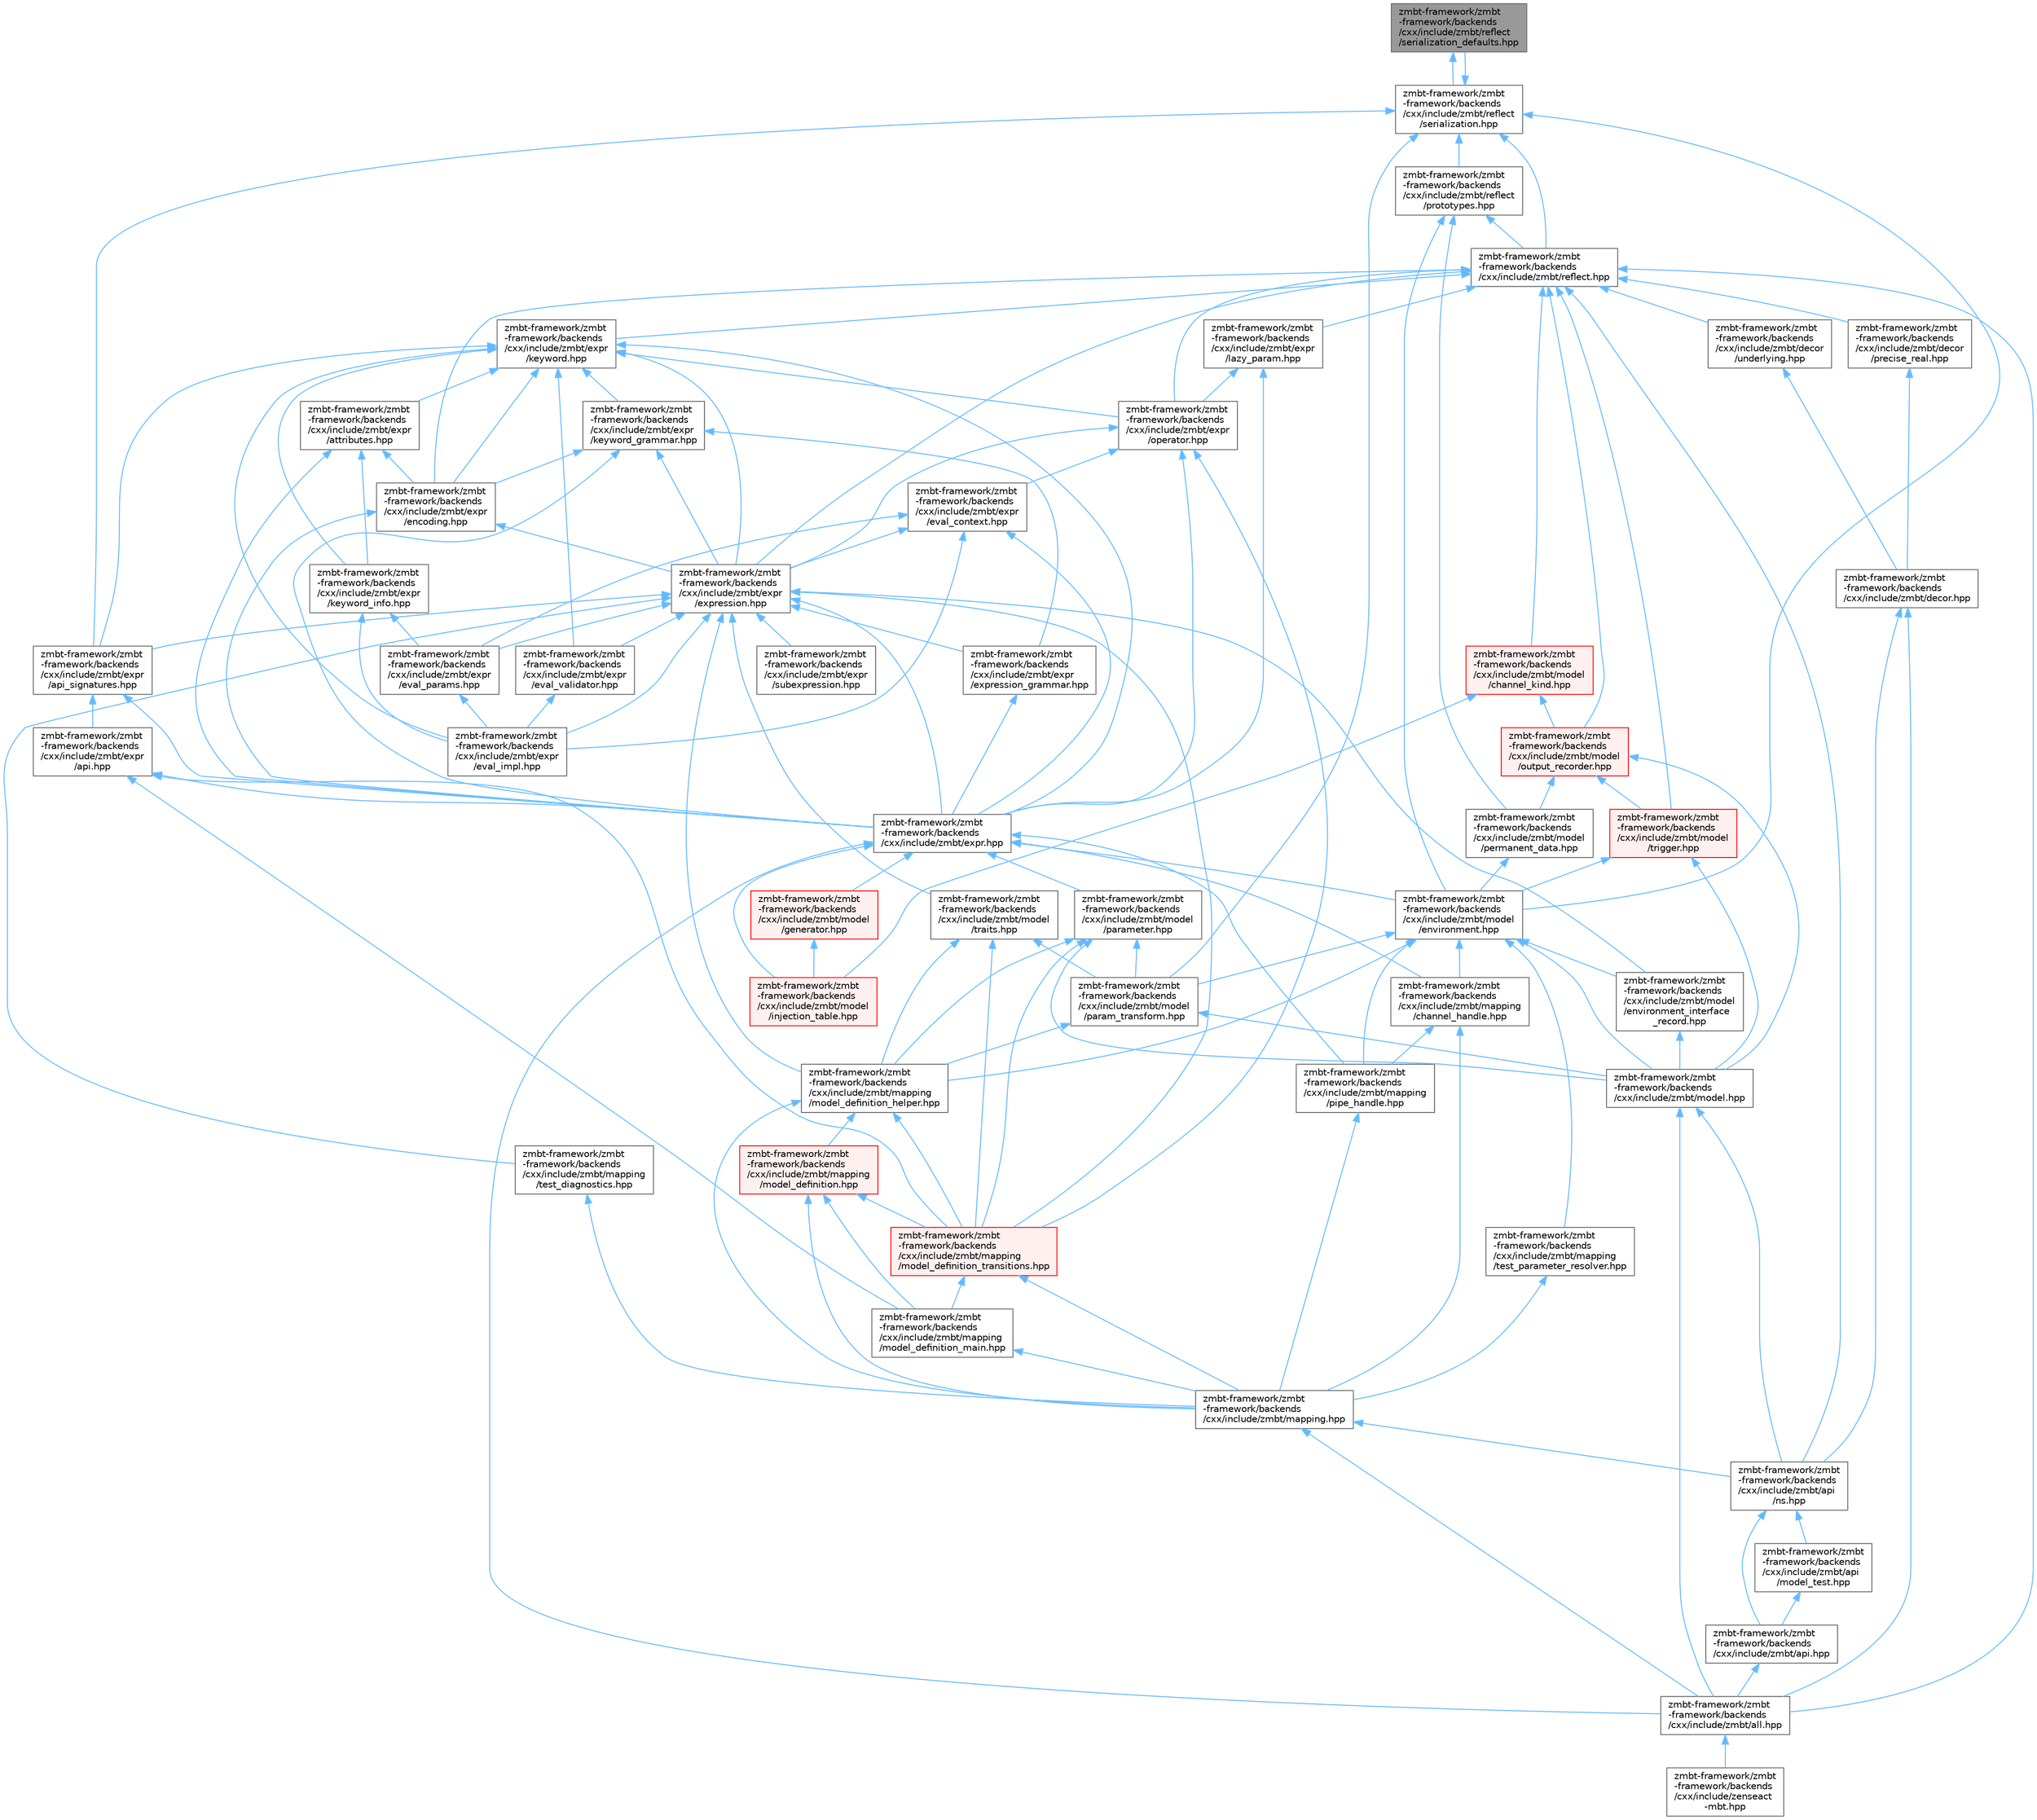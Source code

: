digraph "zmbt-framework/zmbt-framework/backends/cxx/include/zmbt/reflect/serialization_defaults.hpp"
{
 // LATEX_PDF_SIZE
  bgcolor="transparent";
  edge [fontname=Helvetica,fontsize=10,labelfontname=Helvetica,labelfontsize=10];
  node [fontname=Helvetica,fontsize=10,shape=box,height=0.2,width=0.4];
  Node1 [id="Node000001",label="zmbt-framework/zmbt\l-framework/backends\l/cxx/include/zmbt/reflect\l/serialization_defaults.hpp",height=0.2,width=0.4,color="gray40", fillcolor="grey60", style="filled", fontcolor="black",tooltip=" "];
  Node1 -> Node2 [id="edge1_Node000001_Node000002",dir="back",color="steelblue1",style="solid",tooltip=" "];
  Node2 [id="Node000002",label="zmbt-framework/zmbt\l-framework/backends\l/cxx/include/zmbt/reflect\l/serialization.hpp",height=0.2,width=0.4,color="grey40", fillcolor="white", style="filled",URL="$serialization_8hpp.html",tooltip=" "];
  Node2 -> Node3 [id="edge2_Node000002_Node000003",dir="back",color="steelblue1",style="solid",tooltip=" "];
  Node3 [id="Node000003",label="zmbt-framework/zmbt\l-framework/backends\l/cxx/include/zmbt/expr\l/api_signatures.hpp",height=0.2,width=0.4,color="grey40", fillcolor="white", style="filled",URL="$api__signatures_8hpp.html",tooltip=" "];
  Node3 -> Node4 [id="edge3_Node000003_Node000004",dir="back",color="steelblue1",style="solid",tooltip=" "];
  Node4 [id="Node000004",label="zmbt-framework/zmbt\l-framework/backends\l/cxx/include/zmbt/expr.hpp",height=0.2,width=0.4,color="grey40", fillcolor="white", style="filled",URL="$expr_8hpp.html",tooltip=" "];
  Node4 -> Node5 [id="edge4_Node000004_Node000005",dir="back",color="steelblue1",style="solid",tooltip=" "];
  Node5 [id="Node000005",label="zmbt-framework/zmbt\l-framework/backends\l/cxx/include/zmbt/all.hpp",height=0.2,width=0.4,color="grey40", fillcolor="white", style="filled",URL="$all_8hpp.html",tooltip=" "];
  Node5 -> Node6 [id="edge5_Node000005_Node000006",dir="back",color="steelblue1",style="solid",tooltip=" "];
  Node6 [id="Node000006",label="zmbt-framework/zmbt\l-framework/backends\l/cxx/include/zenseact\l-mbt.hpp",height=0.2,width=0.4,color="grey40", fillcolor="white", style="filled",URL="$zenseact-mbt_8hpp.html",tooltip=" "];
  Node4 -> Node7 [id="edge6_Node000004_Node000007",dir="back",color="steelblue1",style="solid",tooltip=" "];
  Node7 [id="Node000007",label="zmbt-framework/zmbt\l-framework/backends\l/cxx/include/zmbt/mapping\l/channel_handle.hpp",height=0.2,width=0.4,color="grey40", fillcolor="white", style="filled",URL="$channel__handle_8hpp.html",tooltip=" "];
  Node7 -> Node8 [id="edge7_Node000007_Node000008",dir="back",color="steelblue1",style="solid",tooltip=" "];
  Node8 [id="Node000008",label="zmbt-framework/zmbt\l-framework/backends\l/cxx/include/zmbt/mapping.hpp",height=0.2,width=0.4,color="grey40", fillcolor="white", style="filled",URL="$mapping_8hpp.html",tooltip=" "];
  Node8 -> Node5 [id="edge8_Node000008_Node000005",dir="back",color="steelblue1",style="solid",tooltip=" "];
  Node8 -> Node9 [id="edge9_Node000008_Node000009",dir="back",color="steelblue1",style="solid",tooltip=" "];
  Node9 [id="Node000009",label="zmbt-framework/zmbt\l-framework/backends\l/cxx/include/zmbt/api\l/ns.hpp",height=0.2,width=0.4,color="grey40", fillcolor="white", style="filled",URL="$ns_8hpp.html",tooltip=" "];
  Node9 -> Node10 [id="edge10_Node000009_Node000010",dir="back",color="steelblue1",style="solid",tooltip=" "];
  Node10 [id="Node000010",label="zmbt-framework/zmbt\l-framework/backends\l/cxx/include/zmbt/api.hpp",height=0.2,width=0.4,color="grey40", fillcolor="white", style="filled",URL="$api_8hpp.html",tooltip=" "];
  Node10 -> Node5 [id="edge11_Node000010_Node000005",dir="back",color="steelblue1",style="solid",tooltip=" "];
  Node9 -> Node11 [id="edge12_Node000009_Node000011",dir="back",color="steelblue1",style="solid",tooltip=" "];
  Node11 [id="Node000011",label="zmbt-framework/zmbt\l-framework/backends\l/cxx/include/zmbt/api\l/model_test.hpp",height=0.2,width=0.4,color="grey40", fillcolor="white", style="filled",URL="$model__test_8hpp.html",tooltip=" "];
  Node11 -> Node10 [id="edge13_Node000011_Node000010",dir="back",color="steelblue1",style="solid",tooltip=" "];
  Node7 -> Node12 [id="edge14_Node000007_Node000012",dir="back",color="steelblue1",style="solid",tooltip=" "];
  Node12 [id="Node000012",label="zmbt-framework/zmbt\l-framework/backends\l/cxx/include/zmbt/mapping\l/pipe_handle.hpp",height=0.2,width=0.4,color="grey40", fillcolor="white", style="filled",URL="$pipe__handle_8hpp.html",tooltip=" "];
  Node12 -> Node8 [id="edge15_Node000012_Node000008",dir="back",color="steelblue1",style="solid",tooltip=" "];
  Node4 -> Node12 [id="edge16_Node000004_Node000012",dir="back",color="steelblue1",style="solid",tooltip=" "];
  Node4 -> Node13 [id="edge17_Node000004_Node000013",dir="back",color="steelblue1",style="solid",tooltip=" "];
  Node13 [id="Node000013",label="zmbt-framework/zmbt\l-framework/backends\l/cxx/include/zmbt/model\l/environment.hpp",height=0.2,width=0.4,color="grey40", fillcolor="white", style="filled",URL="$environment_8hpp.html",tooltip=" "];
  Node13 -> Node7 [id="edge18_Node000013_Node000007",dir="back",color="steelblue1",style="solid",tooltip=" "];
  Node13 -> Node14 [id="edge19_Node000013_Node000014",dir="back",color="steelblue1",style="solid",tooltip=" "];
  Node14 [id="Node000014",label="zmbt-framework/zmbt\l-framework/backends\l/cxx/include/zmbt/mapping\l/model_definition_helper.hpp",height=0.2,width=0.4,color="grey40", fillcolor="white", style="filled",URL="$model__definition__helper_8hpp.html",tooltip=" "];
  Node14 -> Node8 [id="edge20_Node000014_Node000008",dir="back",color="steelblue1",style="solid",tooltip=" "];
  Node14 -> Node15 [id="edge21_Node000014_Node000015",dir="back",color="steelblue1",style="solid",tooltip=" "];
  Node15 [id="Node000015",label="zmbt-framework/zmbt\l-framework/backends\l/cxx/include/zmbt/mapping\l/model_definition.hpp",height=0.2,width=0.4,color="red", fillcolor="#FFF0F0", style="filled",URL="$model__definition_8hpp.html",tooltip=" "];
  Node15 -> Node8 [id="edge22_Node000015_Node000008",dir="back",color="steelblue1",style="solid",tooltip=" "];
  Node15 -> Node16 [id="edge23_Node000015_Node000016",dir="back",color="steelblue1",style="solid",tooltip=" "];
  Node16 [id="Node000016",label="zmbt-framework/zmbt\l-framework/backends\l/cxx/include/zmbt/mapping\l/model_definition_main.hpp",height=0.2,width=0.4,color="grey40", fillcolor="white", style="filled",URL="$model__definition__main_8hpp.html",tooltip=" "];
  Node16 -> Node8 [id="edge24_Node000016_Node000008",dir="back",color="steelblue1",style="solid",tooltip=" "];
  Node15 -> Node19 [id="edge25_Node000015_Node000019",dir="back",color="steelblue1",style="solid",tooltip=" "];
  Node19 [id="Node000019",label="zmbt-framework/zmbt\l-framework/backends\l/cxx/include/zmbt/mapping\l/model_definition_transitions.hpp",height=0.2,width=0.4,color="red", fillcolor="#FFF0F0", style="filled",URL="$model__definition__transitions_8hpp.html",tooltip=" "];
  Node19 -> Node8 [id="edge26_Node000019_Node000008",dir="back",color="steelblue1",style="solid",tooltip=" "];
  Node19 -> Node16 [id="edge27_Node000019_Node000016",dir="back",color="steelblue1",style="solid",tooltip=" "];
  Node14 -> Node19 [id="edge28_Node000014_Node000019",dir="back",color="steelblue1",style="solid",tooltip=" "];
  Node13 -> Node12 [id="edge29_Node000013_Node000012",dir="back",color="steelblue1",style="solid",tooltip=" "];
  Node13 -> Node20 [id="edge30_Node000013_Node000020",dir="back",color="steelblue1",style="solid",tooltip=" "];
  Node20 [id="Node000020",label="zmbt-framework/zmbt\l-framework/backends\l/cxx/include/zmbt/mapping\l/test_parameter_resolver.hpp",height=0.2,width=0.4,color="grey40", fillcolor="white", style="filled",URL="$test__parameter__resolver_8hpp.html",tooltip=" "];
  Node20 -> Node8 [id="edge31_Node000020_Node000008",dir="back",color="steelblue1",style="solid",tooltip=" "];
  Node13 -> Node21 [id="edge32_Node000013_Node000021",dir="back",color="steelblue1",style="solid",tooltip=" "];
  Node21 [id="Node000021",label="zmbt-framework/zmbt\l-framework/backends\l/cxx/include/zmbt/model.hpp",height=0.2,width=0.4,color="grey40", fillcolor="white", style="filled",URL="$model_8hpp.html",tooltip=" "];
  Node21 -> Node5 [id="edge33_Node000021_Node000005",dir="back",color="steelblue1",style="solid",tooltip=" "];
  Node21 -> Node9 [id="edge34_Node000021_Node000009",dir="back",color="steelblue1",style="solid",tooltip=" "];
  Node13 -> Node22 [id="edge35_Node000013_Node000022",dir="back",color="steelblue1",style="solid",tooltip=" "];
  Node22 [id="Node000022",label="zmbt-framework/zmbt\l-framework/backends\l/cxx/include/zmbt/model\l/environment_interface\l_record.hpp",height=0.2,width=0.4,color="grey40", fillcolor="white", style="filled",URL="$environment__interface__record_8hpp.html",tooltip=" "];
  Node22 -> Node21 [id="edge36_Node000022_Node000021",dir="back",color="steelblue1",style="solid",tooltip=" "];
  Node13 -> Node23 [id="edge37_Node000013_Node000023",dir="back",color="steelblue1",style="solid",tooltip=" "];
  Node23 [id="Node000023",label="zmbt-framework/zmbt\l-framework/backends\l/cxx/include/zmbt/model\l/param_transform.hpp",height=0.2,width=0.4,color="grey40", fillcolor="white", style="filled",URL="$param__transform_8hpp.html",tooltip=" "];
  Node23 -> Node14 [id="edge38_Node000023_Node000014",dir="back",color="steelblue1",style="solid",tooltip=" "];
  Node23 -> Node21 [id="edge39_Node000023_Node000021",dir="back",color="steelblue1",style="solid",tooltip=" "];
  Node4 -> Node24 [id="edge40_Node000004_Node000024",dir="back",color="steelblue1",style="solid",tooltip=" "];
  Node24 [id="Node000024",label="zmbt-framework/zmbt\l-framework/backends\l/cxx/include/zmbt/model\l/generator.hpp",height=0.2,width=0.4,color="red", fillcolor="#FFF0F0", style="filled",URL="$generator_8hpp.html",tooltip=" "];
  Node24 -> Node26 [id="edge41_Node000024_Node000026",dir="back",color="steelblue1",style="solid",tooltip=" "];
  Node26 [id="Node000026",label="zmbt-framework/zmbt\l-framework/backends\l/cxx/include/zmbt/model\l/injection_table.hpp",height=0.2,width=0.4,color="red", fillcolor="#FFF0F0", style="filled",URL="$injection__table_8hpp.html",tooltip=" "];
  Node4 -> Node26 [id="edge42_Node000004_Node000026",dir="back",color="steelblue1",style="solid",tooltip=" "];
  Node4 -> Node27 [id="edge43_Node000004_Node000027",dir="back",color="steelblue1",style="solid",tooltip=" "];
  Node27 [id="Node000027",label="zmbt-framework/zmbt\l-framework/backends\l/cxx/include/zmbt/model\l/parameter.hpp",height=0.2,width=0.4,color="grey40", fillcolor="white", style="filled",URL="$parameter_8hpp.html",tooltip=" "];
  Node27 -> Node14 [id="edge44_Node000027_Node000014",dir="back",color="steelblue1",style="solid",tooltip=" "];
  Node27 -> Node19 [id="edge45_Node000027_Node000019",dir="back",color="steelblue1",style="solid",tooltip=" "];
  Node27 -> Node21 [id="edge46_Node000027_Node000021",dir="back",color="steelblue1",style="solid",tooltip=" "];
  Node27 -> Node23 [id="edge47_Node000027_Node000023",dir="back",color="steelblue1",style="solid",tooltip=" "];
  Node3 -> Node28 [id="edge48_Node000003_Node000028",dir="back",color="steelblue1",style="solid",tooltip=" "];
  Node28 [id="Node000028",label="zmbt-framework/zmbt\l-framework/backends\l/cxx/include/zmbt/expr\l/api.hpp",height=0.2,width=0.4,color="grey40", fillcolor="white", style="filled",URL="$expr_2api_8hpp.html",tooltip=" "];
  Node28 -> Node4 [id="edge49_Node000028_Node000004",dir="back",color="steelblue1",style="solid",tooltip=" "];
  Node28 -> Node16 [id="edge50_Node000028_Node000016",dir="back",color="steelblue1",style="solid",tooltip=" "];
  Node28 -> Node19 [id="edge51_Node000028_Node000019",dir="back",color="steelblue1",style="solid",tooltip=" "];
  Node2 -> Node13 [id="edge52_Node000002_Node000013",dir="back",color="steelblue1",style="solid",tooltip=" "];
  Node2 -> Node23 [id="edge53_Node000002_Node000023",dir="back",color="steelblue1",style="solid",tooltip=" "];
  Node2 -> Node29 [id="edge54_Node000002_Node000029",dir="back",color="steelblue1",style="solid",tooltip=" "];
  Node29 [id="Node000029",label="zmbt-framework/zmbt\l-framework/backends\l/cxx/include/zmbt/reflect.hpp",height=0.2,width=0.4,color="grey40", fillcolor="white", style="filled",URL="$reflect_8hpp.html",tooltip=" "];
  Node29 -> Node5 [id="edge55_Node000029_Node000005",dir="back",color="steelblue1",style="solid",tooltip=" "];
  Node29 -> Node9 [id="edge56_Node000029_Node000009",dir="back",color="steelblue1",style="solid",tooltip=" "];
  Node29 -> Node30 [id="edge57_Node000029_Node000030",dir="back",color="steelblue1",style="solid",tooltip=" "];
  Node30 [id="Node000030",label="zmbt-framework/zmbt\l-framework/backends\l/cxx/include/zmbt/decor\l/precise_real.hpp",height=0.2,width=0.4,color="grey40", fillcolor="white", style="filled",URL="$precise__real_8hpp.html",tooltip=" "];
  Node30 -> Node31 [id="edge58_Node000030_Node000031",dir="back",color="steelblue1",style="solid",tooltip=" "];
  Node31 [id="Node000031",label="zmbt-framework/zmbt\l-framework/backends\l/cxx/include/zmbt/decor.hpp",height=0.2,width=0.4,color="grey40", fillcolor="white", style="filled",URL="$decor_8hpp.html",tooltip=" "];
  Node31 -> Node5 [id="edge59_Node000031_Node000005",dir="back",color="steelblue1",style="solid",tooltip=" "];
  Node31 -> Node9 [id="edge60_Node000031_Node000009",dir="back",color="steelblue1",style="solid",tooltip=" "];
  Node29 -> Node32 [id="edge61_Node000029_Node000032",dir="back",color="steelblue1",style="solid",tooltip=" "];
  Node32 [id="Node000032",label="zmbt-framework/zmbt\l-framework/backends\l/cxx/include/zmbt/decor\l/underlying.hpp",height=0.2,width=0.4,color="grey40", fillcolor="white", style="filled",URL="$underlying_8hpp.html",tooltip=" "];
  Node32 -> Node31 [id="edge62_Node000032_Node000031",dir="back",color="steelblue1",style="solid",tooltip=" "];
  Node29 -> Node33 [id="edge63_Node000029_Node000033",dir="back",color="steelblue1",style="solid",tooltip=" "];
  Node33 [id="Node000033",label="zmbt-framework/zmbt\l-framework/backends\l/cxx/include/zmbt/expr\l/encoding.hpp",height=0.2,width=0.4,color="grey40", fillcolor="white", style="filled",URL="$encoding_8hpp.html",tooltip=" "];
  Node33 -> Node4 [id="edge64_Node000033_Node000004",dir="back",color="steelblue1",style="solid",tooltip=" "];
  Node33 -> Node34 [id="edge65_Node000033_Node000034",dir="back",color="steelblue1",style="solid",tooltip=" "];
  Node34 [id="Node000034",label="zmbt-framework/zmbt\l-framework/backends\l/cxx/include/zmbt/expr\l/expression.hpp",height=0.2,width=0.4,color="grey40", fillcolor="white", style="filled",URL="$expression_8hpp.html",tooltip=" "];
  Node34 -> Node4 [id="edge66_Node000034_Node000004",dir="back",color="steelblue1",style="solid",tooltip=" "];
  Node34 -> Node3 [id="edge67_Node000034_Node000003",dir="back",color="steelblue1",style="solid",tooltip=" "];
  Node34 -> Node35 [id="edge68_Node000034_Node000035",dir="back",color="steelblue1",style="solid",tooltip=" "];
  Node35 [id="Node000035",label="zmbt-framework/zmbt\l-framework/backends\l/cxx/include/zmbt/expr\l/eval_impl.hpp",height=0.2,width=0.4,color="grey40", fillcolor="white", style="filled",URL="$eval__impl_8hpp.html",tooltip=" "];
  Node34 -> Node36 [id="edge69_Node000034_Node000036",dir="back",color="steelblue1",style="solid",tooltip=" "];
  Node36 [id="Node000036",label="zmbt-framework/zmbt\l-framework/backends\l/cxx/include/zmbt/expr\l/eval_params.hpp",height=0.2,width=0.4,color="grey40", fillcolor="white", style="filled",URL="$eval__params_8hpp.html",tooltip=" "];
  Node36 -> Node35 [id="edge70_Node000036_Node000035",dir="back",color="steelblue1",style="solid",tooltip=" "];
  Node34 -> Node37 [id="edge71_Node000034_Node000037",dir="back",color="steelblue1",style="solid",tooltip=" "];
  Node37 [id="Node000037",label="zmbt-framework/zmbt\l-framework/backends\l/cxx/include/zmbt/expr\l/eval_validator.hpp",height=0.2,width=0.4,color="grey40", fillcolor="white", style="filled",URL="$eval__validator_8hpp.html",tooltip=" "];
  Node37 -> Node35 [id="edge72_Node000037_Node000035",dir="back",color="steelblue1",style="solid",tooltip=" "];
  Node34 -> Node38 [id="edge73_Node000034_Node000038",dir="back",color="steelblue1",style="solid",tooltip=" "];
  Node38 [id="Node000038",label="zmbt-framework/zmbt\l-framework/backends\l/cxx/include/zmbt/expr\l/expression_grammar.hpp",height=0.2,width=0.4,color="grey40", fillcolor="white", style="filled",URL="$expression__grammar_8hpp.html",tooltip=" "];
  Node38 -> Node4 [id="edge74_Node000038_Node000004",dir="back",color="steelblue1",style="solid",tooltip=" "];
  Node34 -> Node39 [id="edge75_Node000034_Node000039",dir="back",color="steelblue1",style="solid",tooltip=" "];
  Node39 [id="Node000039",label="zmbt-framework/zmbt\l-framework/backends\l/cxx/include/zmbt/expr\l/subexpression.hpp",height=0.2,width=0.4,color="grey40", fillcolor="white", style="filled",URL="$subexpression_8hpp.html",tooltip=" "];
  Node34 -> Node14 [id="edge76_Node000034_Node000014",dir="back",color="steelblue1",style="solid",tooltip=" "];
  Node34 -> Node19 [id="edge77_Node000034_Node000019",dir="back",color="steelblue1",style="solid",tooltip=" "];
  Node34 -> Node40 [id="edge78_Node000034_Node000040",dir="back",color="steelblue1",style="solid",tooltip=" "];
  Node40 [id="Node000040",label="zmbt-framework/zmbt\l-framework/backends\l/cxx/include/zmbt/mapping\l/test_diagnostics.hpp",height=0.2,width=0.4,color="grey40", fillcolor="white", style="filled",URL="$test__diagnostics_8hpp.html",tooltip=" "];
  Node40 -> Node8 [id="edge79_Node000040_Node000008",dir="back",color="steelblue1",style="solid",tooltip=" "];
  Node34 -> Node22 [id="edge80_Node000034_Node000022",dir="back",color="steelblue1",style="solid",tooltip=" "];
  Node34 -> Node41 [id="edge81_Node000034_Node000041",dir="back",color="steelblue1",style="solid",tooltip=" "];
  Node41 [id="Node000041",label="zmbt-framework/zmbt\l-framework/backends\l/cxx/include/zmbt/model\l/traits.hpp",height=0.2,width=0.4,color="grey40", fillcolor="white", style="filled",URL="$traits_8hpp.html",tooltip=" "];
  Node41 -> Node14 [id="edge82_Node000041_Node000014",dir="back",color="steelblue1",style="solid",tooltip=" "];
  Node41 -> Node19 [id="edge83_Node000041_Node000019",dir="back",color="steelblue1",style="solid",tooltip=" "];
  Node41 -> Node23 [id="edge84_Node000041_Node000023",dir="back",color="steelblue1",style="solid",tooltip=" "];
  Node29 -> Node34 [id="edge85_Node000029_Node000034",dir="back",color="steelblue1",style="solid",tooltip=" "];
  Node29 -> Node42 [id="edge86_Node000029_Node000042",dir="back",color="steelblue1",style="solid",tooltip=" "];
  Node42 [id="Node000042",label="zmbt-framework/zmbt\l-framework/backends\l/cxx/include/zmbt/expr\l/keyword.hpp",height=0.2,width=0.4,color="grey40", fillcolor="white", style="filled",URL="$keyword_8hpp.html",tooltip=" "];
  Node42 -> Node4 [id="edge87_Node000042_Node000004",dir="back",color="steelblue1",style="solid",tooltip=" "];
  Node42 -> Node3 [id="edge88_Node000042_Node000003",dir="back",color="steelblue1",style="solid",tooltip=" "];
  Node42 -> Node43 [id="edge89_Node000042_Node000043",dir="back",color="steelblue1",style="solid",tooltip=" "];
  Node43 [id="Node000043",label="zmbt-framework/zmbt\l-framework/backends\l/cxx/include/zmbt/expr\l/attributes.hpp",height=0.2,width=0.4,color="grey40", fillcolor="white", style="filled",URL="$attributes_8hpp.html",tooltip=" "];
  Node43 -> Node4 [id="edge90_Node000043_Node000004",dir="back",color="steelblue1",style="solid",tooltip=" "];
  Node43 -> Node33 [id="edge91_Node000043_Node000033",dir="back",color="steelblue1",style="solid",tooltip=" "];
  Node43 -> Node44 [id="edge92_Node000043_Node000044",dir="back",color="steelblue1",style="solid",tooltip=" "];
  Node44 [id="Node000044",label="zmbt-framework/zmbt\l-framework/backends\l/cxx/include/zmbt/expr\l/keyword_info.hpp",height=0.2,width=0.4,color="grey40", fillcolor="white", style="filled",URL="$keyword__info_8hpp.html",tooltip=" "];
  Node44 -> Node35 [id="edge93_Node000044_Node000035",dir="back",color="steelblue1",style="solid",tooltip=" "];
  Node44 -> Node36 [id="edge94_Node000044_Node000036",dir="back",color="steelblue1",style="solid",tooltip=" "];
  Node42 -> Node33 [id="edge95_Node000042_Node000033",dir="back",color="steelblue1",style="solid",tooltip=" "];
  Node42 -> Node35 [id="edge96_Node000042_Node000035",dir="back",color="steelblue1",style="solid",tooltip=" "];
  Node42 -> Node37 [id="edge97_Node000042_Node000037",dir="back",color="steelblue1",style="solid",tooltip=" "];
  Node42 -> Node34 [id="edge98_Node000042_Node000034",dir="back",color="steelblue1",style="solid",tooltip=" "];
  Node42 -> Node45 [id="edge99_Node000042_Node000045",dir="back",color="steelblue1",style="solid",tooltip=" "];
  Node45 [id="Node000045",label="zmbt-framework/zmbt\l-framework/backends\l/cxx/include/zmbt/expr\l/keyword_grammar.hpp",height=0.2,width=0.4,color="grey40", fillcolor="white", style="filled",URL="$keyword__grammar_8hpp.html",tooltip=" "];
  Node45 -> Node4 [id="edge100_Node000045_Node000004",dir="back",color="steelblue1",style="solid",tooltip=" "];
  Node45 -> Node33 [id="edge101_Node000045_Node000033",dir="back",color="steelblue1",style="solid",tooltip=" "];
  Node45 -> Node34 [id="edge102_Node000045_Node000034",dir="back",color="steelblue1",style="solid",tooltip=" "];
  Node45 -> Node38 [id="edge103_Node000045_Node000038",dir="back",color="steelblue1",style="solid",tooltip=" "];
  Node42 -> Node44 [id="edge104_Node000042_Node000044",dir="back",color="steelblue1",style="solid",tooltip=" "];
  Node42 -> Node46 [id="edge105_Node000042_Node000046",dir="back",color="steelblue1",style="solid",tooltip=" "];
  Node46 [id="Node000046",label="zmbt-framework/zmbt\l-framework/backends\l/cxx/include/zmbt/expr\l/operator.hpp",height=0.2,width=0.4,color="grey40", fillcolor="white", style="filled",URL="$operator_8hpp.html",tooltip=" "];
  Node46 -> Node4 [id="edge106_Node000046_Node000004",dir="back",color="steelblue1",style="solid",tooltip=" "];
  Node46 -> Node47 [id="edge107_Node000046_Node000047",dir="back",color="steelblue1",style="solid",tooltip=" "];
  Node47 [id="Node000047",label="zmbt-framework/zmbt\l-framework/backends\l/cxx/include/zmbt/expr\l/eval_context.hpp",height=0.2,width=0.4,color="grey40", fillcolor="white", style="filled",URL="$eval__context_8hpp.html",tooltip=" "];
  Node47 -> Node4 [id="edge108_Node000047_Node000004",dir="back",color="steelblue1",style="solid",tooltip=" "];
  Node47 -> Node35 [id="edge109_Node000047_Node000035",dir="back",color="steelblue1",style="solid",tooltip=" "];
  Node47 -> Node36 [id="edge110_Node000047_Node000036",dir="back",color="steelblue1",style="solid",tooltip=" "];
  Node47 -> Node34 [id="edge111_Node000047_Node000034",dir="back",color="steelblue1",style="solid",tooltip=" "];
  Node46 -> Node34 [id="edge112_Node000046_Node000034",dir="back",color="steelblue1",style="solid",tooltip=" "];
  Node46 -> Node19 [id="edge113_Node000046_Node000019",dir="back",color="steelblue1",style="solid",tooltip=" "];
  Node29 -> Node48 [id="edge114_Node000029_Node000048",dir="back",color="steelblue1",style="solid",tooltip=" "];
  Node48 [id="Node000048",label="zmbt-framework/zmbt\l-framework/backends\l/cxx/include/zmbt/expr\l/lazy_param.hpp",height=0.2,width=0.4,color="grey40", fillcolor="white", style="filled",URL="$lazy__param_8hpp.html",tooltip=" "];
  Node48 -> Node4 [id="edge115_Node000048_Node000004",dir="back",color="steelblue1",style="solid",tooltip=" "];
  Node48 -> Node46 [id="edge116_Node000048_Node000046",dir="back",color="steelblue1",style="solid",tooltip=" "];
  Node29 -> Node46 [id="edge117_Node000029_Node000046",dir="back",color="steelblue1",style="solid",tooltip=" "];
  Node29 -> Node49 [id="edge118_Node000029_Node000049",dir="back",color="steelblue1",style="solid",tooltip=" "];
  Node49 [id="Node000049",label="zmbt-framework/zmbt\l-framework/backends\l/cxx/include/zmbt/model\l/channel_kind.hpp",height=0.2,width=0.4,color="red", fillcolor="#FFF0F0", style="filled",URL="$channel__kind_8hpp.html",tooltip=" "];
  Node49 -> Node26 [id="edge119_Node000049_Node000026",dir="back",color="steelblue1",style="solid",tooltip=" "];
  Node49 -> Node50 [id="edge120_Node000049_Node000050",dir="back",color="steelblue1",style="solid",tooltip=" "];
  Node50 [id="Node000050",label="zmbt-framework/zmbt\l-framework/backends\l/cxx/include/zmbt/model\l/output_recorder.hpp",height=0.2,width=0.4,color="red", fillcolor="#FFF0F0", style="filled",URL="$output__recorder_8hpp.html",tooltip=" "];
  Node50 -> Node21 [id="edge121_Node000050_Node000021",dir="back",color="steelblue1",style="solid",tooltip=" "];
  Node50 -> Node51 [id="edge122_Node000050_Node000051",dir="back",color="steelblue1",style="solid",tooltip=" "];
  Node51 [id="Node000051",label="zmbt-framework/zmbt\l-framework/backends\l/cxx/include/zmbt/model\l/permanent_data.hpp",height=0.2,width=0.4,color="grey40", fillcolor="white", style="filled",URL="$permanent__data_8hpp.html",tooltip=" "];
  Node51 -> Node13 [id="edge123_Node000051_Node000013",dir="back",color="steelblue1",style="solid",tooltip=" "];
  Node50 -> Node52 [id="edge124_Node000050_Node000052",dir="back",color="steelblue1",style="solid",tooltip=" "];
  Node52 [id="Node000052",label="zmbt-framework/zmbt\l-framework/backends\l/cxx/include/zmbt/model\l/trigger.hpp",height=0.2,width=0.4,color="red", fillcolor="#FFF0F0", style="filled",URL="$trigger_8hpp.html",tooltip=" "];
  Node52 -> Node21 [id="edge125_Node000052_Node000021",dir="back",color="steelblue1",style="solid",tooltip=" "];
  Node52 -> Node13 [id="edge126_Node000052_Node000013",dir="back",color="steelblue1",style="solid",tooltip=" "];
  Node29 -> Node50 [id="edge127_Node000029_Node000050",dir="back",color="steelblue1",style="solid",tooltip=" "];
  Node29 -> Node52 [id="edge128_Node000029_Node000052",dir="back",color="steelblue1",style="solid",tooltip=" "];
  Node2 -> Node53 [id="edge129_Node000002_Node000053",dir="back",color="steelblue1",style="solid",tooltip=" "];
  Node53 [id="Node000053",label="zmbt-framework/zmbt\l-framework/backends\l/cxx/include/zmbt/reflect\l/prototypes.hpp",height=0.2,width=0.4,color="grey40", fillcolor="white", style="filled",URL="$prototypes_8hpp.html",tooltip=" "];
  Node53 -> Node13 [id="edge130_Node000053_Node000013",dir="back",color="steelblue1",style="solid",tooltip=" "];
  Node53 -> Node51 [id="edge131_Node000053_Node000051",dir="back",color="steelblue1",style="solid",tooltip=" "];
  Node53 -> Node29 [id="edge132_Node000053_Node000029",dir="back",color="steelblue1",style="solid",tooltip=" "];
  Node2 -> Node1 [id="edge133_Node000002_Node000001",dir="back",color="steelblue1",style="solid",tooltip=" "];
}
